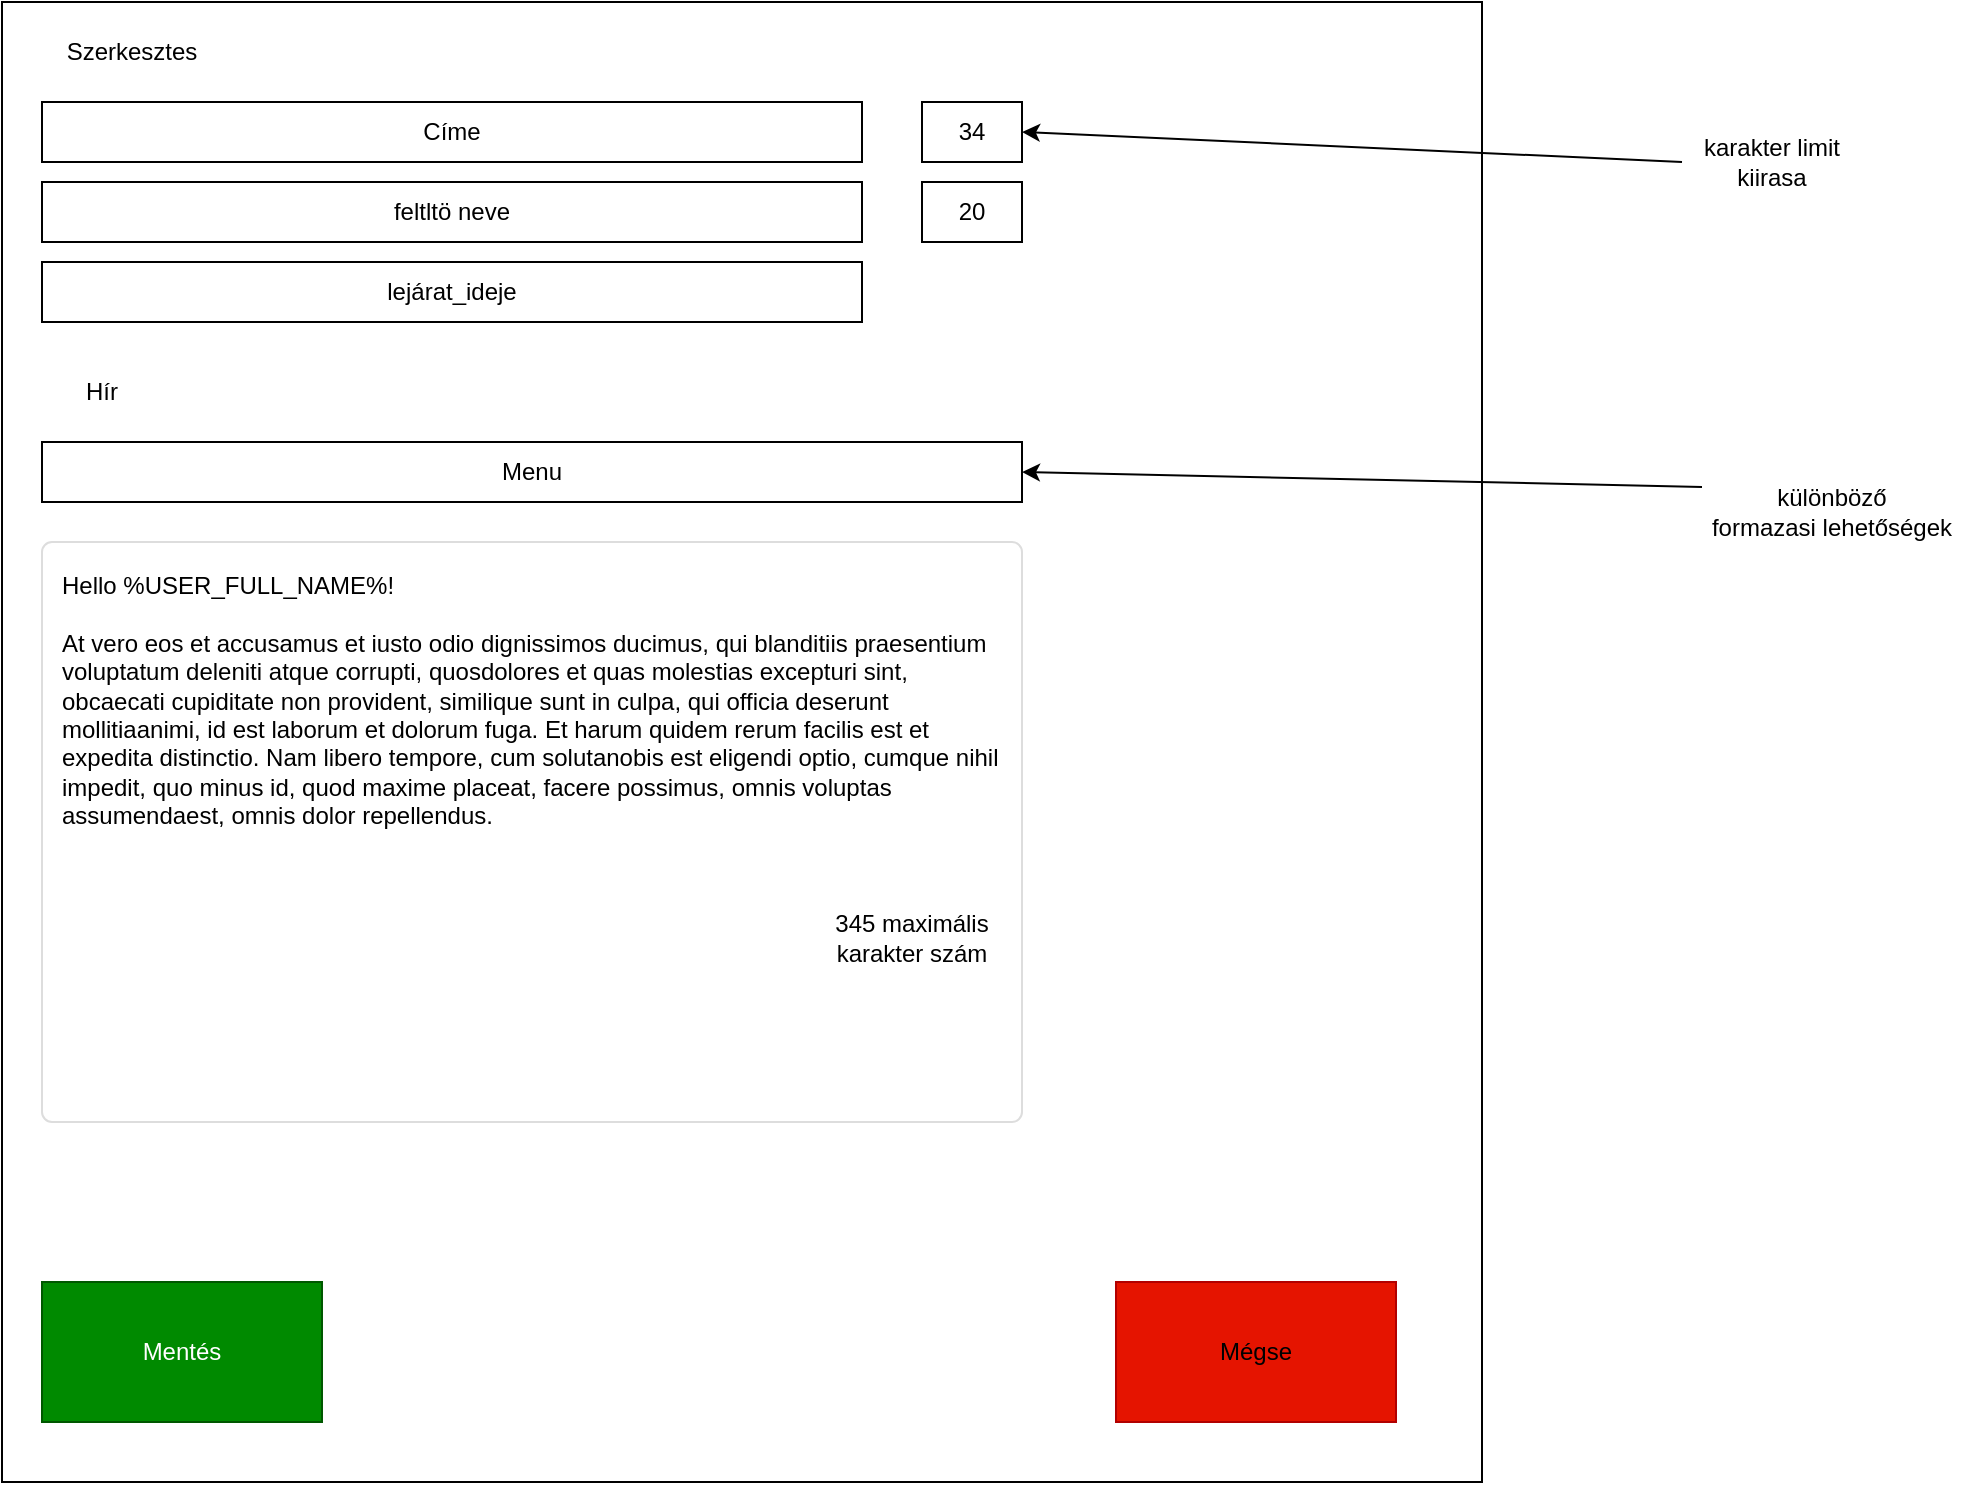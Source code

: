 <mxfile version="22.0.8" type="device">
  <diagram name="1 oldal" id="14Ss8sypM1nPlYfU4Tcl">
    <mxGraphModel dx="1674" dy="782" grid="1" gridSize="10" guides="1" tooltips="1" connect="1" arrows="1" fold="1" page="1" pageScale="1" pageWidth="827" pageHeight="1169" math="0" shadow="0">
      <root>
        <mxCell id="0" />
        <mxCell id="1" parent="0" />
        <mxCell id="KgSdLVTCI-xLnkJuOGRE-1" value="" style="whiteSpace=wrap;html=1;aspect=fixed;" parent="1" vertex="1">
          <mxGeometry x="130" y="90" width="740" height="740" as="geometry" />
        </mxCell>
        <mxCell id="KgSdLVTCI-xLnkJuOGRE-3" value="Hello %USER_FULL_NAME%!&#xa;&#xa;At vero eos et accusamus et iusto odio dignissimos ducimus, qui blanditiis praesentium voluptatum deleniti atque corrupti, quosdolores et quas molestias excepturi sint, obcaecati cupiditate non provident, similique sunt in culpa, qui officia deserunt mollitiaanimi, id est laborum et dolorum fuga. Et harum quidem rerum facilis est et expedita distinctio. Nam libero tempore, cum solutanobis est eligendi optio, cumque nihil impedit, quo minus id, quod maxime placeat, facere possimus, omnis voluptas assumendaest, omnis dolor repellendus." style="html=1;shadow=0;dashed=0;shape=mxgraph.bootstrap.rrect;rSize=5;fontSize=12;strokeColor=#dddddd;align=left;spacing=10;verticalAlign=top;whiteSpace=wrap;rounded=0;" parent="1" vertex="1">
          <mxGeometry x="150" y="360" width="490" height="290" as="geometry" />
        </mxCell>
        <mxCell id="KgSdLVTCI-xLnkJuOGRE-4" value="Hír" style="text;html=1;strokeColor=none;fillColor=none;align=center;verticalAlign=middle;whiteSpace=wrap;rounded=0;" parent="1" vertex="1">
          <mxGeometry x="150" y="270" width="60" height="30" as="geometry" />
        </mxCell>
        <mxCell id="KgSdLVTCI-xLnkJuOGRE-5" value="Címe" style="rounded=0;whiteSpace=wrap;html=1;" parent="1" vertex="1">
          <mxGeometry x="150" y="140" width="410" height="30" as="geometry" />
        </mxCell>
        <mxCell id="KgSdLVTCI-xLnkJuOGRE-6" value="Szerkesztes" style="text;html=1;strokeColor=none;fillColor=none;align=center;verticalAlign=middle;whiteSpace=wrap;rounded=0;" parent="1" vertex="1">
          <mxGeometry x="150" y="100" width="90" height="30" as="geometry" />
        </mxCell>
        <mxCell id="KgSdLVTCI-xLnkJuOGRE-7" value="feltltö neve" style="rounded=0;whiteSpace=wrap;html=1;" parent="1" vertex="1">
          <mxGeometry x="150" y="180" width="410" height="30" as="geometry" />
        </mxCell>
        <mxCell id="KgSdLVTCI-xLnkJuOGRE-8" value="lejárat_ideje" style="rounded=0;whiteSpace=wrap;html=1;" parent="1" vertex="1">
          <mxGeometry x="150" y="220" width="410" height="30" as="geometry" />
        </mxCell>
        <mxCell id="KgSdLVTCI-xLnkJuOGRE-9" value="34" style="rounded=0;whiteSpace=wrap;html=1;" parent="1" vertex="1">
          <mxGeometry x="590" y="140" width="50" height="30" as="geometry" />
        </mxCell>
        <mxCell id="KgSdLVTCI-xLnkJuOGRE-11" value="20" style="rounded=0;whiteSpace=wrap;html=1;" parent="1" vertex="1">
          <mxGeometry x="590" y="180" width="50" height="30" as="geometry" />
        </mxCell>
        <mxCell id="KgSdLVTCI-xLnkJuOGRE-13" value="345 maximális karakter szám" style="text;html=1;strokeColor=none;fillColor=none;align=center;verticalAlign=middle;whiteSpace=wrap;rounded=0;" parent="1" vertex="1">
          <mxGeometry x="540" y="530" width="90" height="55" as="geometry" />
        </mxCell>
        <mxCell id="KgSdLVTCI-xLnkJuOGRE-14" value="Mentés" style="rounded=0;whiteSpace=wrap;html=1;fillColor=#008a00;strokeColor=#005700;fontColor=#ffffff;" parent="1" vertex="1">
          <mxGeometry x="150" y="730" width="140" height="70" as="geometry" />
        </mxCell>
        <mxCell id="KgSdLVTCI-xLnkJuOGRE-15" value="Mégse" style="rounded=0;whiteSpace=wrap;html=1;fillColor=#e51400;strokeColor=#B20000;fontColor=#000000;" parent="1" vertex="1">
          <mxGeometry x="687" y="730" width="140" height="70" as="geometry" />
        </mxCell>
        <mxCell id="KgSdLVTCI-xLnkJuOGRE-16" value="" style="endArrow=classic;html=1;rounded=0;entryX=1;entryY=0.5;entryDx=0;entryDy=0;exitX=0;exitY=0.5;exitDx=0;exitDy=0;" parent="1" source="KgSdLVTCI-xLnkJuOGRE-17" target="KgSdLVTCI-xLnkJuOGRE-9" edge="1">
          <mxGeometry width="50" height="50" relative="1" as="geometry">
            <mxPoint x="970" y="170" as="sourcePoint" />
            <mxPoint x="620" y="40" as="targetPoint" />
          </mxGeometry>
        </mxCell>
        <mxCell id="KgSdLVTCI-xLnkJuOGRE-17" value="karakter limit kiirasa" style="text;html=1;strokeColor=none;fillColor=none;align=center;verticalAlign=middle;whiteSpace=wrap;rounded=0;" parent="1" vertex="1">
          <mxGeometry x="970" y="150" width="90" height="40" as="geometry" />
        </mxCell>
        <mxCell id="n3iQ2D6GQHdmPB4rfwy3-1" value="Menu" style="rounded=0;whiteSpace=wrap;html=1;" vertex="1" parent="1">
          <mxGeometry x="150" y="310" width="490" height="30" as="geometry" />
        </mxCell>
        <mxCell id="n3iQ2D6GQHdmPB4rfwy3-2" value="" style="endArrow=classic;html=1;rounded=0;entryX=1;entryY=0.5;entryDx=0;entryDy=0;exitX=0;exitY=0.25;exitDx=0;exitDy=0;" edge="1" parent="1" source="n3iQ2D6GQHdmPB4rfwy3-4" target="n3iQ2D6GQHdmPB4rfwy3-1">
          <mxGeometry width="50" height="50" relative="1" as="geometry">
            <mxPoint x="950" y="330" as="sourcePoint" />
            <mxPoint x="850" y="460" as="targetPoint" />
          </mxGeometry>
        </mxCell>
        <mxCell id="n3iQ2D6GQHdmPB4rfwy3-4" value="&lt;div&gt;különböző&lt;/div&gt;&lt;div&gt;formazasi lehetőségek&lt;br&gt;&lt;/div&gt;" style="text;html=1;strokeColor=none;fillColor=none;align=center;verticalAlign=middle;whiteSpace=wrap;rounded=0;" vertex="1" parent="1">
          <mxGeometry x="980" y="320" width="130" height="50" as="geometry" />
        </mxCell>
      </root>
    </mxGraphModel>
  </diagram>
</mxfile>
